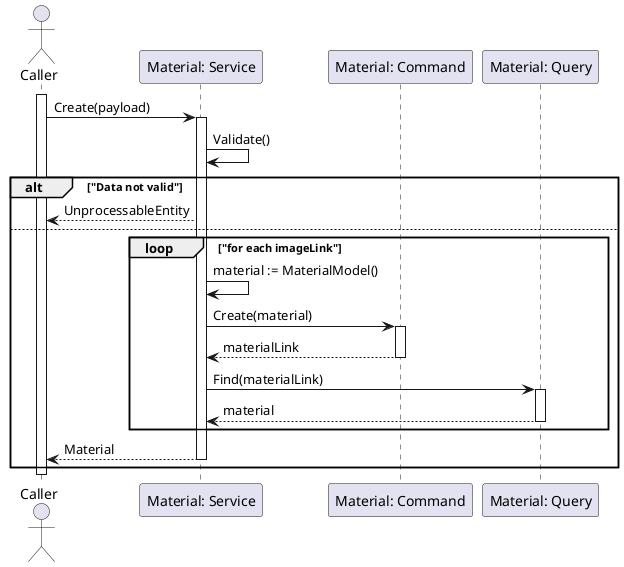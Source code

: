 @startuml CreateMaterial

actor Caller
participant "Material: Service" as MaterialService
participant "Material: Command" as MaterialCommand
participant "Material: Query" as MaterialQuery

activate Caller

Caller->MaterialService: Create(payload)
activate MaterialService
MaterialService->MaterialService: Validate()

alt "Data not valid"
    MaterialService-->Caller: UnprocessableEntity
else
    loop "for each imageLink"
        MaterialService->MaterialService: material := MaterialModel()
        MaterialService->MaterialCommand: Create(material)
        activate MaterialCommand
        MaterialCommand-->MaterialService: materialLink
        deactivate MaterialCommand

        MaterialService->MaterialQuery: Find(materialLink)
        activate MaterialQuery
        MaterialQuery-->MaterialService: material
        deactivate MaterialQuery
    end
    MaterialService-->Caller: Material
    deactivate MaterialService
end

deactivate Caller

@enduml